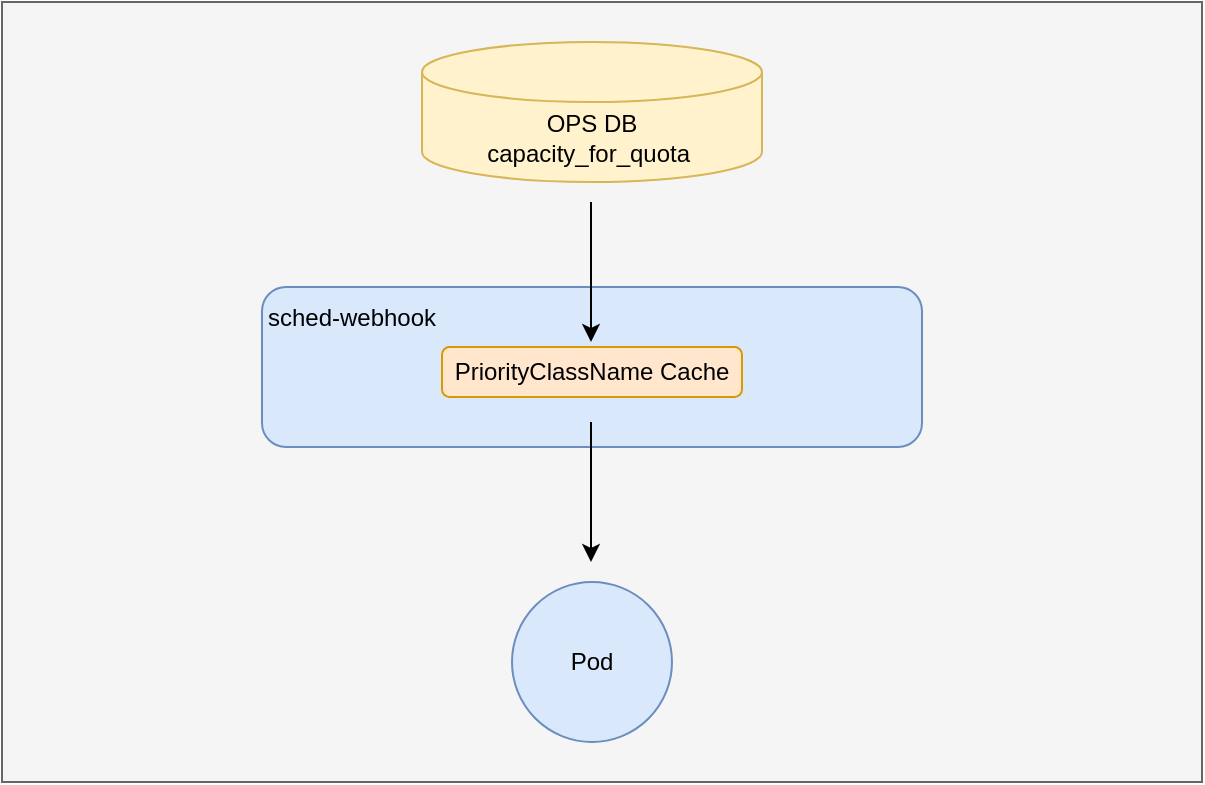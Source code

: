 <mxfile version="20.2.7" type="github">
  <diagram id="9jWi9D6QZARKWNpri7Cj" name="Page-1">
    <mxGraphModel dx="1426" dy="800" grid="1" gridSize="10" guides="1" tooltips="1" connect="1" arrows="1" fold="1" page="1" pageScale="1" pageWidth="850" pageHeight="1100" math="0" shadow="0">
      <root>
        <mxCell id="0" />
        <mxCell id="1" parent="0" />
        <mxCell id="ye1FHbx5SDXgiRobZuhr-1" value="" style="rounded=0;whiteSpace=wrap;html=1;fillColor=#f5f5f5;fontColor=#333333;strokeColor=#666666;" vertex="1" parent="1">
          <mxGeometry x="120" y="80" width="600" height="390" as="geometry" />
        </mxCell>
        <mxCell id="ye1FHbx5SDXgiRobZuhr-2" value="OPS DB&lt;br&gt;capacity_for_quota&amp;nbsp;" style="shape=cylinder3;whiteSpace=wrap;html=1;boundedLbl=1;backgroundOutline=1;size=15;fillColor=#fff2cc;strokeColor=#d6b656;" vertex="1" parent="1">
          <mxGeometry x="330" y="100" width="170" height="70" as="geometry" />
        </mxCell>
        <mxCell id="ye1FHbx5SDXgiRobZuhr-3" value="" style="rounded=1;whiteSpace=wrap;html=1;fillColor=#dae8fc;strokeColor=#6c8ebf;align=left;" vertex="1" parent="1">
          <mxGeometry x="250" y="222.5" width="330" height="80" as="geometry" />
        </mxCell>
        <mxCell id="ye1FHbx5SDXgiRobZuhr-4" value="&lt;font color=&quot;#000000&quot;&gt;Pod&lt;/font&gt;" style="ellipse;whiteSpace=wrap;html=1;aspect=fixed;fillColor=#dae8fc;strokeColor=#6c8ebf;" vertex="1" parent="1">
          <mxGeometry x="375" y="370" width="80" height="80" as="geometry" />
        </mxCell>
        <mxCell id="ye1FHbx5SDXgiRobZuhr-8" value="PriorityClassName Cache" style="rounded=1;whiteSpace=wrap;html=1;fillColor=#ffe6cc;strokeColor=#d79b00;" vertex="1" parent="1">
          <mxGeometry x="340" y="252.5" width="150" height="25" as="geometry" />
        </mxCell>
        <mxCell id="ye1FHbx5SDXgiRobZuhr-13" value="" style="endArrow=classic;html=1;rounded=0;fontColor=#000000;" edge="1" parent="1">
          <mxGeometry width="50" height="50" relative="1" as="geometry">
            <mxPoint x="414.5" y="180" as="sourcePoint" />
            <mxPoint x="414.5" y="250" as="targetPoint" />
          </mxGeometry>
        </mxCell>
        <mxCell id="ye1FHbx5SDXgiRobZuhr-14" value="" style="endArrow=classic;html=1;rounded=0;fontColor=#000000;" edge="1" parent="1">
          <mxGeometry width="50" height="50" relative="1" as="geometry">
            <mxPoint x="414.5" y="290" as="sourcePoint" />
            <mxPoint x="414.5" y="360" as="targetPoint" />
          </mxGeometry>
        </mxCell>
        <mxCell id="ye1FHbx5SDXgiRobZuhr-17" value="sched-webhook" style="rounded=0;whiteSpace=wrap;html=1;fontColor=#000000;fillColor=none;strokeColor=none;" vertex="1" parent="1">
          <mxGeometry x="250" y="222.5" width="90" height="30" as="geometry" />
        </mxCell>
      </root>
    </mxGraphModel>
  </diagram>
</mxfile>

